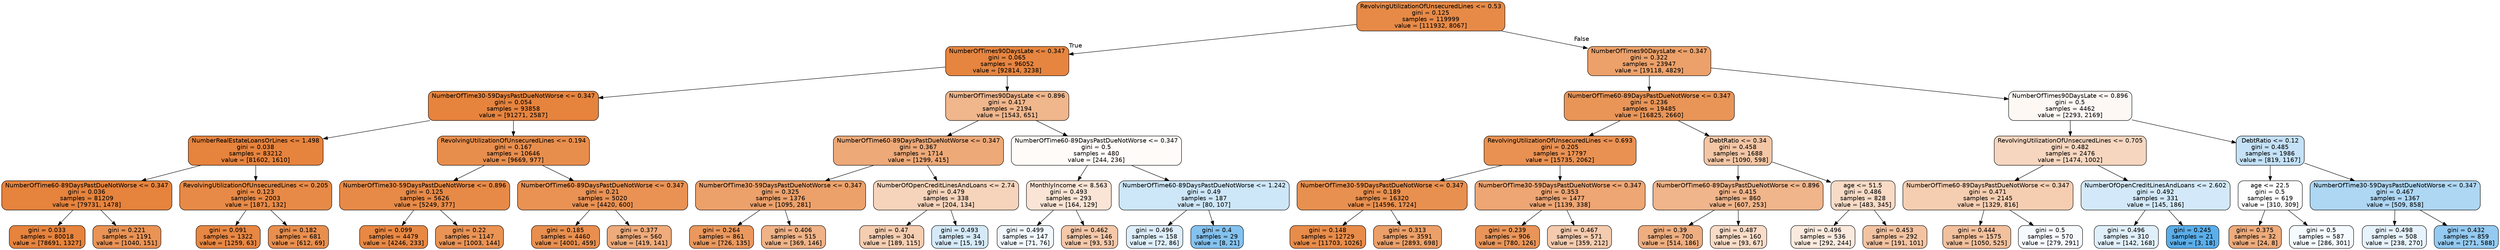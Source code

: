 digraph Tree {
node [shape=box, style="filled, rounded", color="black", fontname=helvetica] ;
edge [fontname=helvetica] ;
0 [label="RevolvingUtilizationOfUnsecuredLines <= 0.53\ngini = 0.125\nsamples = 119999\nvalue = [111932, 8067]", fillcolor="#e58139ed"] ;
1 [label="NumberOfTimes90DaysLate <= 0.347\ngini = 0.065\nsamples = 96052\nvalue = [92814, 3238]", fillcolor="#e58139f6"] ;
0 -> 1 [labeldistance=2.5, labelangle=45, headlabel="True"] ;
2 [label="NumberOfTime30-59DaysPastDueNotWorse <= 0.347\ngini = 0.054\nsamples = 93858\nvalue = [91271, 2587]", fillcolor="#e58139f8"] ;
1 -> 2 ;
3 [label="NumberRealEstateLoansOrLines <= 1.498\ngini = 0.038\nsamples = 83212\nvalue = [81602, 1610]", fillcolor="#e58139fa"] ;
2 -> 3 ;
4 [label="NumberOfTime60-89DaysPastDueNotWorse <= 0.347\ngini = 0.036\nsamples = 81209\nvalue = [79731, 1478]", fillcolor="#e58139fa"] ;
3 -> 4 ;
5 [label="gini = 0.033\nsamples = 80018\nvalue = [78691, 1327]", fillcolor="#e58139fb"] ;
4 -> 5 ;
6 [label="gini = 0.221\nsamples = 1191\nvalue = [1040, 151]", fillcolor="#e58139da"] ;
4 -> 6 ;
7 [label="RevolvingUtilizationOfUnsecuredLines <= 0.205\ngini = 0.123\nsamples = 2003\nvalue = [1871, 132]", fillcolor="#e58139ed"] ;
3 -> 7 ;
8 [label="gini = 0.091\nsamples = 1322\nvalue = [1259, 63]", fillcolor="#e58139f2"] ;
7 -> 8 ;
9 [label="gini = 0.182\nsamples = 681\nvalue = [612, 69]", fillcolor="#e58139e2"] ;
7 -> 9 ;
10 [label="RevolvingUtilizationOfUnsecuredLines <= 0.194\ngini = 0.167\nsamples = 10646\nvalue = [9669, 977]", fillcolor="#e58139e5"] ;
2 -> 10 ;
11 [label="NumberOfTime30-59DaysPastDueNotWorse <= 0.896\ngini = 0.125\nsamples = 5626\nvalue = [5249, 377]", fillcolor="#e58139ed"] ;
10 -> 11 ;
12 [label="gini = 0.099\nsamples = 4479\nvalue = [4246, 233]", fillcolor="#e58139f1"] ;
11 -> 12 ;
13 [label="gini = 0.22\nsamples = 1147\nvalue = [1003, 144]", fillcolor="#e58139da"] ;
11 -> 13 ;
14 [label="NumberOfTime60-89DaysPastDueNotWorse <= 0.347\ngini = 0.21\nsamples = 5020\nvalue = [4420, 600]", fillcolor="#e58139dc"] ;
10 -> 14 ;
15 [label="gini = 0.185\nsamples = 4460\nvalue = [4001, 459]", fillcolor="#e58139e2"] ;
14 -> 15 ;
16 [label="gini = 0.377\nsamples = 560\nvalue = [419, 141]", fillcolor="#e58139a9"] ;
14 -> 16 ;
17 [label="NumberOfTimes90DaysLate <= 0.896\ngini = 0.417\nsamples = 2194\nvalue = [1543, 651]", fillcolor="#e5813993"] ;
1 -> 17 ;
18 [label="NumberOfTime60-89DaysPastDueNotWorse <= 0.347\ngini = 0.367\nsamples = 1714\nvalue = [1299, 415]", fillcolor="#e58139ae"] ;
17 -> 18 ;
19 [label="NumberOfTime30-59DaysPastDueNotWorse <= 0.347\ngini = 0.325\nsamples = 1376\nvalue = [1095, 281]", fillcolor="#e58139be"] ;
18 -> 19 ;
20 [label="gini = 0.264\nsamples = 861\nvalue = [726, 135]", fillcolor="#e58139d0"] ;
19 -> 20 ;
21 [label="gini = 0.406\nsamples = 515\nvalue = [369, 146]", fillcolor="#e581399a"] ;
19 -> 21 ;
22 [label="NumberOfOpenCreditLinesAndLoans <= 2.74\ngini = 0.479\nsamples = 338\nvalue = [204, 134]", fillcolor="#e5813957"] ;
18 -> 22 ;
23 [label="gini = 0.47\nsamples = 304\nvalue = [189, 115]", fillcolor="#e5813964"] ;
22 -> 23 ;
24 [label="gini = 0.493\nsamples = 34\nvalue = [15, 19]", fillcolor="#399de536"] ;
22 -> 24 ;
25 [label="NumberOfTime60-89DaysPastDueNotWorse <= 0.347\ngini = 0.5\nsamples = 480\nvalue = [244, 236]", fillcolor="#e5813908"] ;
17 -> 25 ;
26 [label="MonthlyIncome <= 8.563\ngini = 0.493\nsamples = 293\nvalue = [164, 129]", fillcolor="#e5813936"] ;
25 -> 26 ;
27 [label="gini = 0.499\nsamples = 147\nvalue = [71, 76]", fillcolor="#399de511"] ;
26 -> 27 ;
28 [label="gini = 0.462\nsamples = 146\nvalue = [93, 53]", fillcolor="#e581396e"] ;
26 -> 28 ;
29 [label="NumberOfTime60-89DaysPastDueNotWorse <= 1.242\ngini = 0.49\nsamples = 187\nvalue = [80, 107]", fillcolor="#399de540"] ;
25 -> 29 ;
30 [label="gini = 0.496\nsamples = 158\nvalue = [72, 86]", fillcolor="#399de52a"] ;
29 -> 30 ;
31 [label="gini = 0.4\nsamples = 29\nvalue = [8, 21]", fillcolor="#399de59e"] ;
29 -> 31 ;
32 [label="NumberOfTimes90DaysLate <= 0.347\ngini = 0.322\nsamples = 23947\nvalue = [19118, 4829]", fillcolor="#e58139bf"] ;
0 -> 32 [labeldistance=2.5, labelangle=-45, headlabel="False"] ;
33 [label="NumberOfTime60-89DaysPastDueNotWorse <= 0.347\ngini = 0.236\nsamples = 19485\nvalue = [16825, 2660]", fillcolor="#e58139d7"] ;
32 -> 33 ;
34 [label="RevolvingUtilizationOfUnsecuredLines <= 0.693\ngini = 0.205\nsamples = 17797\nvalue = [15735, 2062]", fillcolor="#e58139de"] ;
33 -> 34 ;
35 [label="NumberOfTime30-59DaysPastDueNotWorse <= 0.347\ngini = 0.189\nsamples = 16320\nvalue = [14596, 1724]", fillcolor="#e58139e1"] ;
34 -> 35 ;
36 [label="gini = 0.148\nsamples = 12729\nvalue = [11703, 1026]", fillcolor="#e58139e9"] ;
35 -> 36 ;
37 [label="gini = 0.313\nsamples = 3591\nvalue = [2893, 698]", fillcolor="#e58139c1"] ;
35 -> 37 ;
38 [label="NumberOfTime30-59DaysPastDueNotWorse <= 0.347\ngini = 0.353\nsamples = 1477\nvalue = [1139, 338]", fillcolor="#e58139b3"] ;
34 -> 38 ;
39 [label="gini = 0.239\nsamples = 906\nvalue = [780, 126]", fillcolor="#e58139d6"] ;
38 -> 39 ;
40 [label="gini = 0.467\nsamples = 571\nvalue = [359, 212]", fillcolor="#e5813968"] ;
38 -> 40 ;
41 [label="DebtRatio <= 0.34\ngini = 0.458\nsamples = 1688\nvalue = [1090, 598]", fillcolor="#e5813973"] ;
33 -> 41 ;
42 [label="NumberOfTime60-89DaysPastDueNotWorse <= 0.896\ngini = 0.415\nsamples = 860\nvalue = [607, 253]", fillcolor="#e5813995"] ;
41 -> 42 ;
43 [label="gini = 0.39\nsamples = 700\nvalue = [514, 186]", fillcolor="#e58139a3"] ;
42 -> 43 ;
44 [label="gini = 0.487\nsamples = 160\nvalue = [93, 67]", fillcolor="#e5813947"] ;
42 -> 44 ;
45 [label="age <= 51.5\ngini = 0.486\nsamples = 828\nvalue = [483, 345]", fillcolor="#e5813949"] ;
41 -> 45 ;
46 [label="gini = 0.496\nsamples = 536\nvalue = [292, 244]", fillcolor="#e581392a"] ;
45 -> 46 ;
47 [label="gini = 0.453\nsamples = 292\nvalue = [191, 101]", fillcolor="#e5813978"] ;
45 -> 47 ;
48 [label="NumberOfTimes90DaysLate <= 0.896\ngini = 0.5\nsamples = 4462\nvalue = [2293, 2169]", fillcolor="#e581390e"] ;
32 -> 48 ;
49 [label="RevolvingUtilizationOfUnsecuredLines <= 0.705\ngini = 0.482\nsamples = 2476\nvalue = [1474, 1002]", fillcolor="#e5813952"] ;
48 -> 49 ;
50 [label="NumberOfTime60-89DaysPastDueNotWorse <= 0.347\ngini = 0.471\nsamples = 2145\nvalue = [1329, 816]", fillcolor="#e5813962"] ;
49 -> 50 ;
51 [label="gini = 0.444\nsamples = 1575\nvalue = [1050, 525]", fillcolor="#e581397f"] ;
50 -> 51 ;
52 [label="gini = 0.5\nsamples = 570\nvalue = [279, 291]", fillcolor="#399de50b"] ;
50 -> 52 ;
53 [label="NumberOfOpenCreditLinesAndLoans <= 2.602\ngini = 0.492\nsamples = 331\nvalue = [145, 186]", fillcolor="#399de538"] ;
49 -> 53 ;
54 [label="gini = 0.496\nsamples = 310\nvalue = [142, 168]", fillcolor="#399de527"] ;
53 -> 54 ;
55 [label="gini = 0.245\nsamples = 21\nvalue = [3, 18]", fillcolor="#399de5d4"] ;
53 -> 55 ;
56 [label="DebtRatio <= 0.12\ngini = 0.485\nsamples = 1986\nvalue = [819, 1167]", fillcolor="#399de54c"] ;
48 -> 56 ;
57 [label="age <= 22.5\ngini = 0.5\nsamples = 619\nvalue = [310, 309]", fillcolor="#e5813901"] ;
56 -> 57 ;
58 [label="gini = 0.375\nsamples = 32\nvalue = [24, 8]", fillcolor="#e58139aa"] ;
57 -> 58 ;
59 [label="gini = 0.5\nsamples = 587\nvalue = [286, 301]", fillcolor="#399de50d"] ;
57 -> 59 ;
60 [label="NumberOfTime30-59DaysPastDueNotWorse <= 0.347\ngini = 0.467\nsamples = 1367\nvalue = [509, 858]", fillcolor="#399de568"] ;
56 -> 60 ;
61 [label="gini = 0.498\nsamples = 508\nvalue = [238, 270]", fillcolor="#399de51e"] ;
60 -> 61 ;
62 [label="gini = 0.432\nsamples = 859\nvalue = [271, 588]", fillcolor="#399de589"] ;
60 -> 62 ;
}